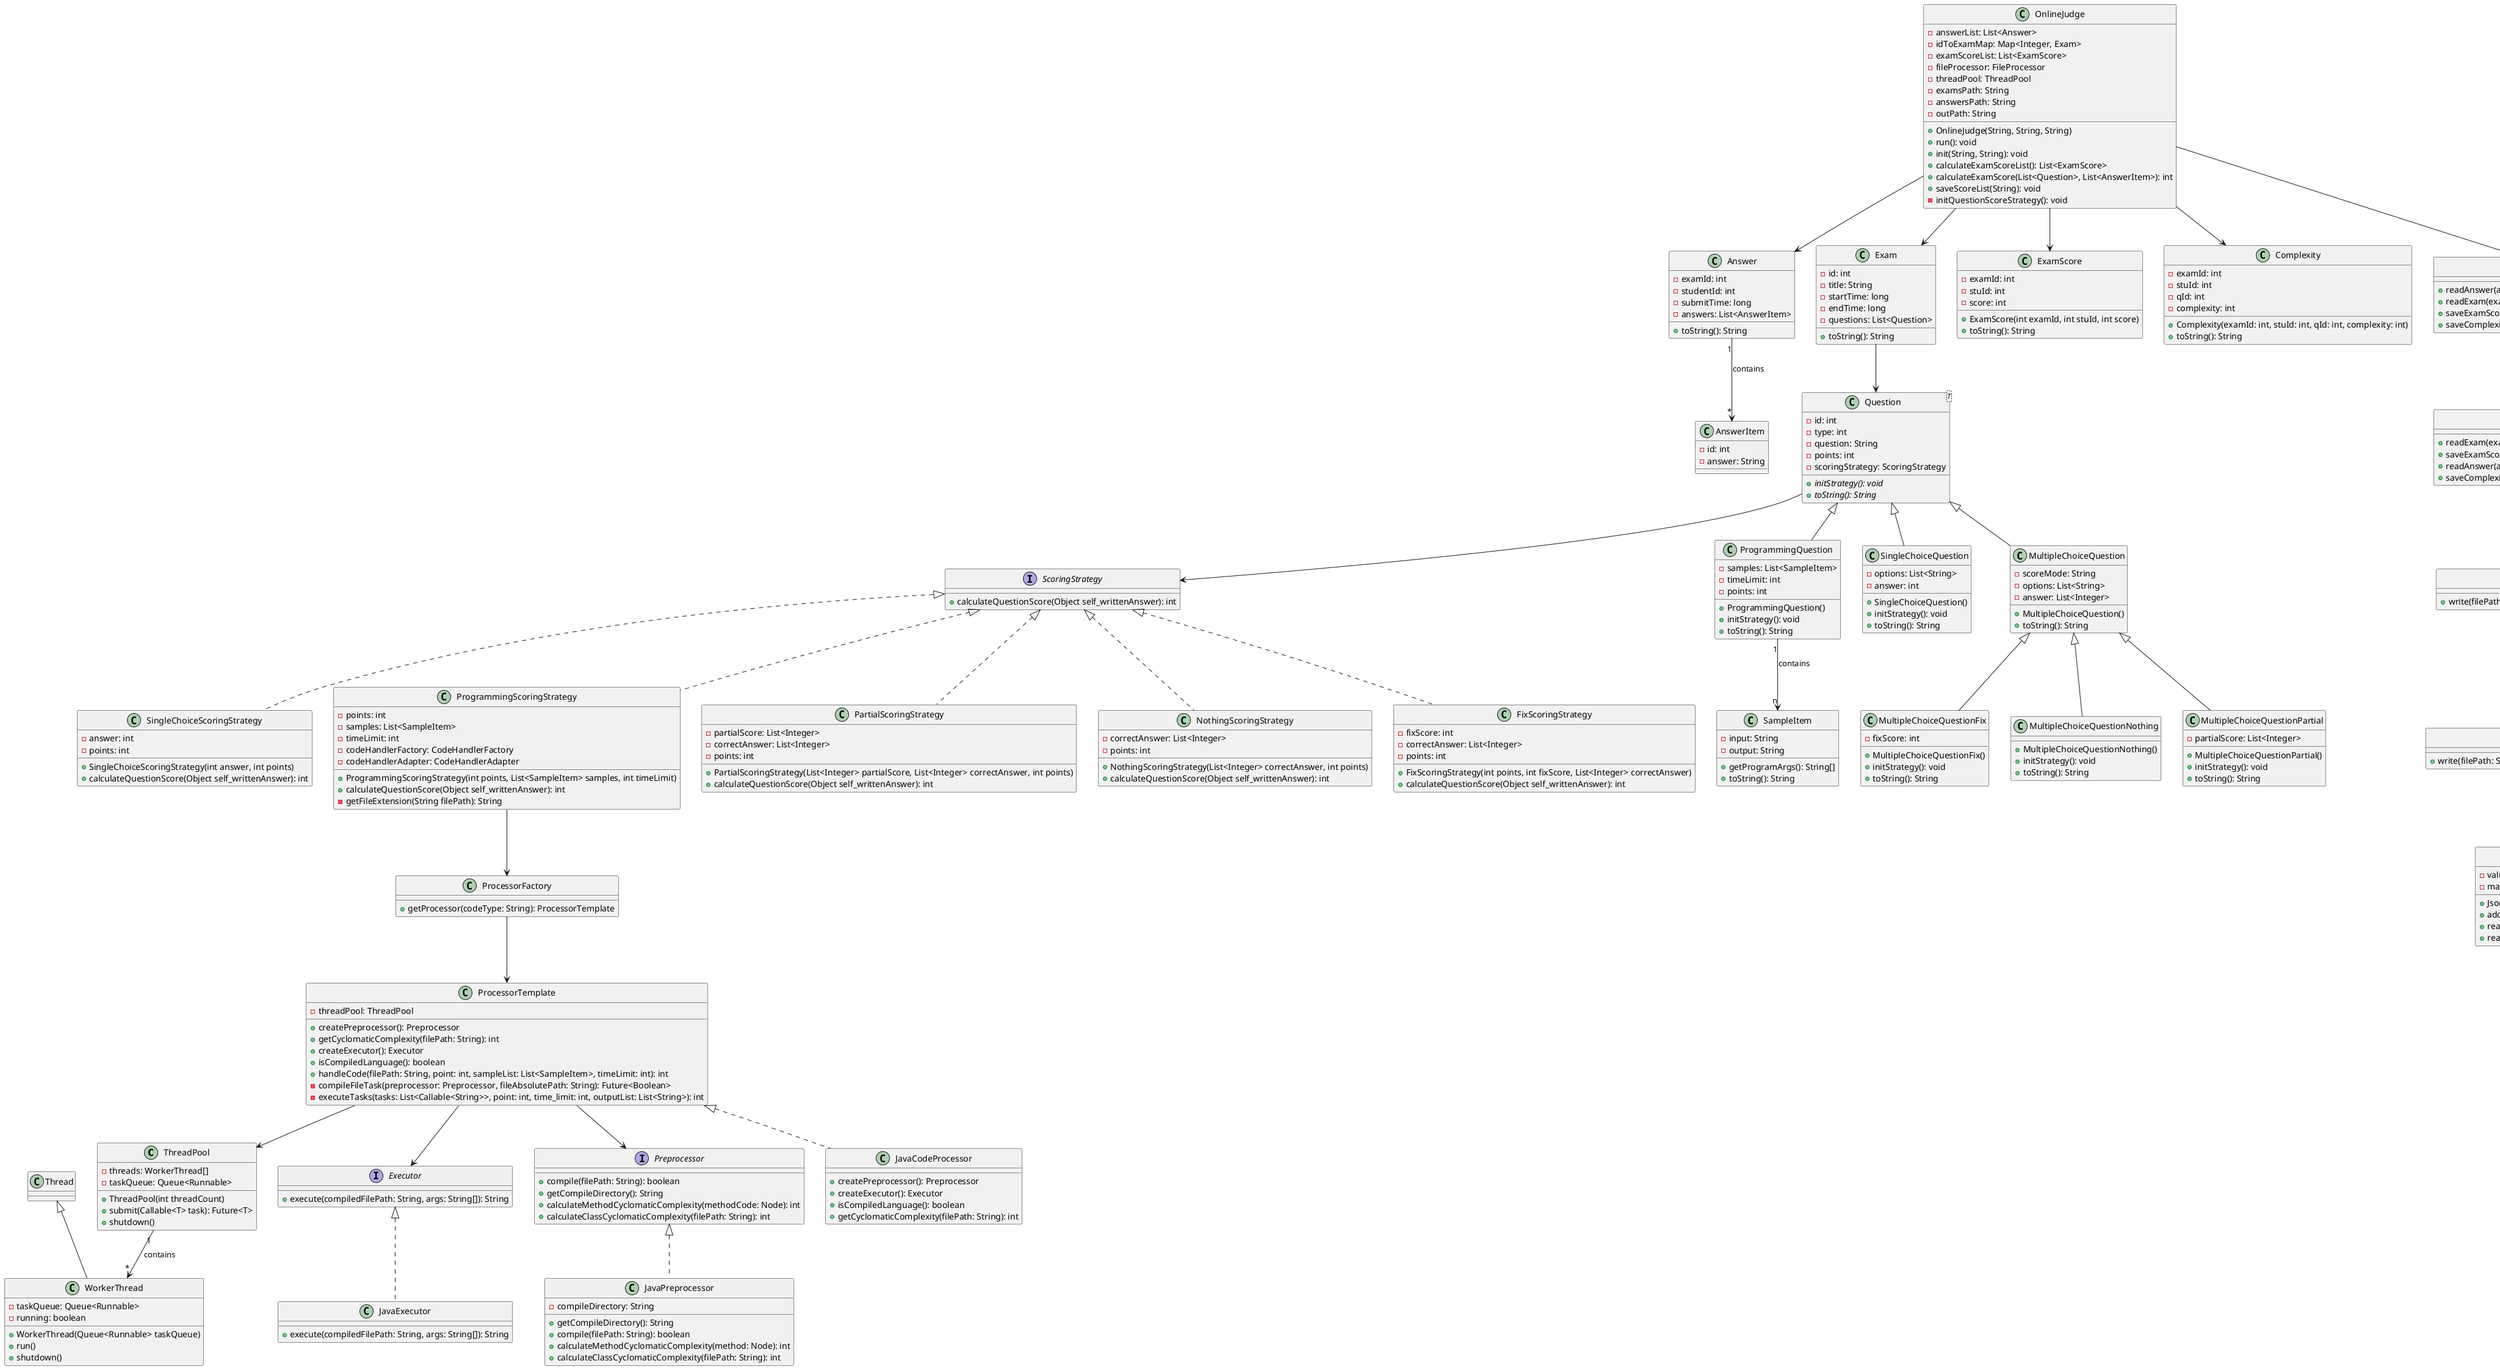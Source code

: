 @startuml

class ThreadPool {
    - threads: WorkerThread[]
    - taskQueue: Queue<Runnable>
    + {method} ThreadPool(int threadCount)
    + {method} submit(Callable<T> task): Future<T>
    + {method} shutdown()
}

class WorkerThread extends Thread {
    - taskQueue: Queue<Runnable>
    - running: boolean
    + {method} WorkerThread(Queue<Runnable> taskQueue)
    + {method} run()
    + {method} shutdown()
}


class OnlineJudge {
    - answerList: List<Answer>
    - idToExamMap: Map<Integer, Exam>
    - examScoreList: List<ExamScore>
    - fileProcessor: FileProcessor
    - threadPool: ThreadPool
    - examsPath: String
    - answersPath: String
    - outPath: String
    + OnlineJudge(String, String, String)
    + run(): void
    + init(String, String): void
    + calculateExamScoreList(): List<ExamScore>
    + calculateExamScore(List<Question>, List<AnswerItem>): int
    + saveScoreList(String): void
    - initQuestionScoreStrategy(): void
}

interface ScoringStrategy {
    + {method} calculateQuestionScore(Object self_writtenAnswer): int
}


class SingleChoiceScoringStrategy implements ScoringStrategy {
    - answer: int
    - points: int
    + {method} SingleChoiceScoringStrategy(int answer, int points)
    + {method} calculateQuestionScore(Object self_writtenAnswer): int
}

class ProgrammingScoringStrategy implements ScoringStrategy {
    - points: int
    - samples: List<SampleItem>
    - timeLimit: int
    - codeHandlerFactory: CodeHandlerFactory
    - codeHandlerAdapter: CodeHandlerAdapter
    + {method} ProgrammingScoringStrategy(int points, List<SampleItem> samples, int timeLimit)
    + {method} calculateQuestionScore(Object self_writtenAnswer): int
    - {method} getFileExtension(String filePath): String
}



class PartialScoringStrategy implements ScoringStrategy {
    - partialScore: List<Integer>
    - correctAnswer: List<Integer>
    - points: int
    + {method} PartialScoringStrategy(List<Integer> partialScore, List<Integer> correctAnswer, int points)
    + {method} calculateQuestionScore(Object self_writtenAnswer): int
}

class NothingScoringStrategy implements ScoringStrategy {
    - correctAnswer: List<Integer>
    - points: int
    + {method} NothingScoringStrategy(List<Integer> correctAnswer, int points)
    + {method} calculateQuestionScore(Object self_writtenAnswer): int
}

class FixScoringStrategy implements ScoringStrategy {
    - fixScore: int
    - correctAnswer: List<Integer>
    - points: int
    + {method} FixScoringStrategy(int points, int fixScore, List<Integer> correctAnswer)
    + {method} calculateQuestionScore(Object self_writtenAnswer): int
}

class Question<T> {
    - id: int
    - type: int
    - question: String
    - points: int
    - scoringStrategy: ScoringStrategy
    + {abstract} initStrategy(): void
    + {abstract} toString(): String
}

class ProgrammingQuestion extends Question{
    - samples: List<SampleItem>
    - timeLimit: int
    - points: int
    + {method} ProgrammingQuestion()
    + {method} initStrategy(): void
    + {method} toString(): String
}

class SingleChoiceQuestion extends Question{
    - options: List<String>
    - answer: int
    + {method} SingleChoiceQuestion()
    + {method} initStrategy(): void
    + {method} toString(): String
}

class MultipleChoiceQuestion extends Question{
    - scoreMode: String
    - options: List<String>
    - answer: List<Integer>
    + {method} MultipleChoiceQuestion()
    + {method} toString(): String
}

class MultipleChoiceQuestionFix extends MultipleChoiceQuestion{
    - fixScore: int
    + {method} MultipleChoiceQuestionFix()
    + {method} initStrategy(): void
    + {method} toString(): String
}

class MultipleChoiceQuestionNothing extends MultipleChoiceQuestion{
    + {method} MultipleChoiceQuestionNothing()
    + {method} initStrategy(): void
    + {method} toString(): String
}

class MultipleChoiceQuestionPartial extends MultipleChoiceQuestion{
    - partialScore: List<Integer>
    + {method} MultipleChoiceQuestionPartial()
    + {method} initStrategy(): void
    + {method} toString(): String
}

class Answer {
    - examId: int
    - studentId: int
    - submitTime: long
    - answers: List<AnswerItem>
    + toString(): String
}

class AnswerItem {
    - id: int
    - answer: String
}

class Exam {
    - id: int
    - title: String
    - startTime: long
    - endTime: long
    - questions: List<Question>
    + toString(): String
}

class ExamScore {
    - examId: int
    - stuId: int
    - score: int
    + ExamScore(int examId, int stuId, int score)
    + toString(): String
}

class SampleItem {
    - input: String
    - output: String
    + getProgramArgs(): String[]
    + toString(): String
}

class Complexity {
    - examId: int
    - stuId: int
    - qId: int
    - complexity: int
    + Complexity(examId: int, stuId: int, qId: int, complexity: int)
    + toString(): String
}

interface Reader<T> {
    + read(filePath: String): T throws IOException
    + read(file: File): T throws IOException
}

class JsonReader<T> implements Reader<T>{
    - valueType: Class<T>
    - mapper: ObjectMapper
    + JsonReader(valueType: Class<T>)
    + addDeserializer(targetType: Class<D>, customDeserializer: JsonDeserializer<? extends D>): void
    + read(filePath: String): T throws IOException
    + read(file: File): T throws IOException
}

class XmlReader implements Reader<T>{
    + read(file: File): Exam throws IOException
    + read(filePath: String): Exam throws IOException
}

interface Writer<T> {
    + write(filePath: String, content: T): void throws IOException
}

class CSVWriter<T> implements Writer<T>{
    + write(filePath: String, content: Object): void throws IOException
}
class FileReaderFactory {
    + createFileReader(fileType: String, type: Class<T>): Reader<T>
}

interface FileProcessor {
    + readAnswer(answersPath: String): List<Answer> throws IOException
    + readExam(examsPath: String): Map<Integer, Exam> throws IOException
    + saveExamScoreList(outputPath: String, scoreList: List<ExamScore>): void throws IOException
    + saveComplexityList(outputPath: String, complexityList: List<Complexity>): void throws IOException
}

class FileProcessorImpl implements FileProcessor{
    + readExam(examsPath: String): Map<Integer, Exam> throws IOException
    + saveExamScoreList(outputPath: String, scoreList: List<ExamScore>): void throws IOException
    + readAnswer(answersPath: String): List<Answer> throws IOException
    + saveComplexityList(outputPath: String, complexityList: List<Complexity>): void throws IOException
}
class ProcessorFactory {
    + getProcessor(codeType: String): ProcessorTemplate
}
class ProcessorTemplate {
        - threadPool: ThreadPool
        + createPreprocessor(): Preprocessor
        + getCyclomaticComplexity(filePath: String): int
        + createExecutor(): Executor
        + isCompiledLanguage(): boolean
        + handleCode(filePath: String, point: int, sampleList: List<SampleItem>, timeLimit: int): int
        - compileFileTask(preprocessor: Preprocessor, fileAbsolutePath: String): Future<Boolean>
        - executeTasks(tasks: List<Callable<String>>, point: int, time_limit: int, outputList: List<String>): int
}

interface Executor {
    + execute(compiledFilePath: String, args: String[]): String
}

interface Preprocessor {
    + compile(filePath: String): boolean
    + getCompileDirectory(): String
    + calculateMethodCyclomaticComplexity(methodCode: Node): int
    + calculateClassCyclomaticComplexity(filePath: String): int
}

class JavaPreprocessor implements Preprocessor{
    - compileDirectory: String
    + getCompileDirectory(): String
    + compile(filePath: String): boolean
    + calculateMethodCyclomaticComplexity(method: Node): int
    + calculateClassCyclomaticComplexity(filePath: String): int
}

class JavaExecutor implements Executor{
    + execute(compiledFilePath: String, args: String[]): String
}

class JavaCodeProcessor implements ProcessorTemplate{
    + createPreprocessor(): Preprocessor
    + createExecutor(): Executor
    + isCompiledLanguage(): boolean
    + getCyclomaticComplexity(filePath: String): int
}

OnlineJudge --> Answer
OnlineJudge --> Exam
OnlineJudge --> ExamScore
OnlineJudge --> FileProcessor
OnlineJudge --> Complexity

FileProcessorImpl --> Writer
FileProcessorImpl --> FileReaderFactory

Question --> ScoringStrategy

ProgrammingQuestion "1" --> "n" SampleItem : contains
ProgrammingScoringStrategy --> ProcessorFactory

ProcessorFactory --> ProcessorTemplate

FileReaderFactory --> Reader

ThreadPool "1" --> "*" WorkerThread : contains

Answer "1"-->"*" AnswerItem : contains

Exam --> Question

ProcessorTemplate --> ThreadPool
ProcessorTemplate --> Preprocessor
ProcessorTemplate --> Executor

@enduml
